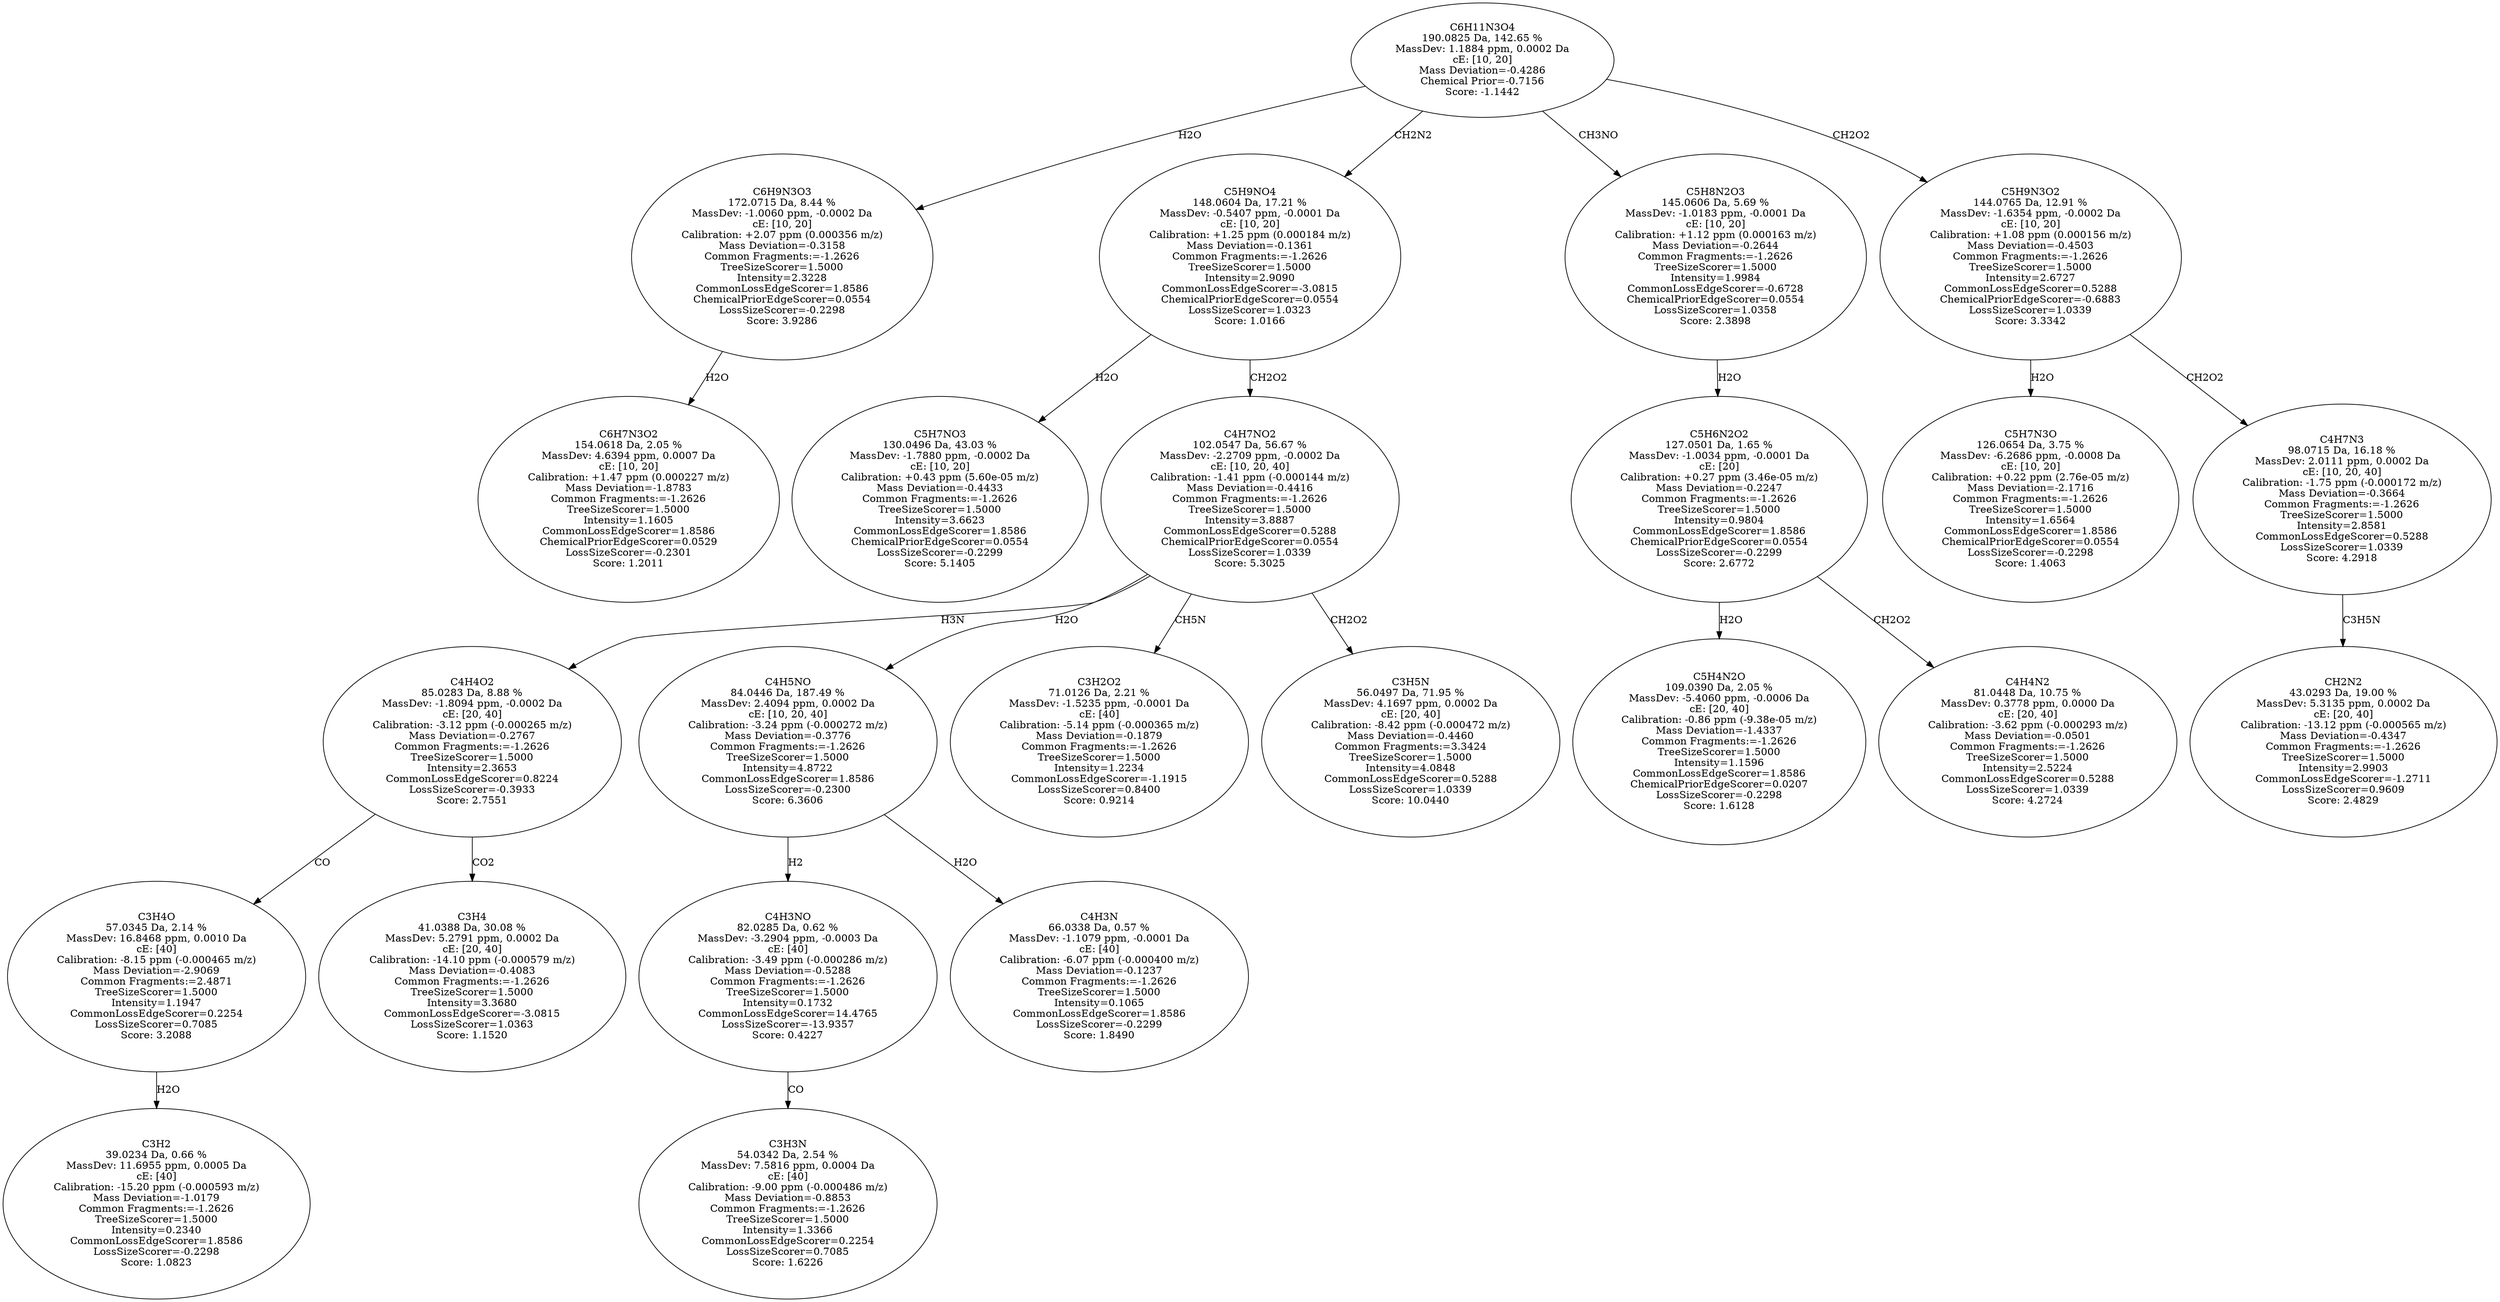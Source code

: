 strict digraph {
v1 [label="C6H7N3O2\n154.0618 Da, 2.05 %\nMassDev: 4.6394 ppm, 0.0007 Da\ncE: [10, 20]\nCalibration: +1.47 ppm (0.000227 m/z)\nMass Deviation=-1.8783\nCommon Fragments:=-1.2626\nTreeSizeScorer=1.5000\nIntensity=1.1605\nCommonLossEdgeScorer=1.8586\nChemicalPriorEdgeScorer=0.0529\nLossSizeScorer=-0.2301\nScore: 1.2011"];
v2 [label="C6H9N3O3\n172.0715 Da, 8.44 %\nMassDev: -1.0060 ppm, -0.0002 Da\ncE: [10, 20]\nCalibration: +2.07 ppm (0.000356 m/z)\nMass Deviation=-0.3158\nCommon Fragments:=-1.2626\nTreeSizeScorer=1.5000\nIntensity=2.3228\nCommonLossEdgeScorer=1.8586\nChemicalPriorEdgeScorer=0.0554\nLossSizeScorer=-0.2298\nScore: 3.9286"];
v3 [label="C5H7NO3\n130.0496 Da, 43.03 %\nMassDev: -1.7880 ppm, -0.0002 Da\ncE: [10, 20]\nCalibration: +0.43 ppm (5.60e-05 m/z)\nMass Deviation=-0.4433\nCommon Fragments:=-1.2626\nTreeSizeScorer=1.5000\nIntensity=3.6623\nCommonLossEdgeScorer=1.8586\nChemicalPriorEdgeScorer=0.0554\nLossSizeScorer=-0.2299\nScore: 5.1405"];
v4 [label="C3H2\n39.0234 Da, 0.66 %\nMassDev: 11.6955 ppm, 0.0005 Da\ncE: [40]\nCalibration: -15.20 ppm (-0.000593 m/z)\nMass Deviation=-1.0179\nCommon Fragments:=-1.2626\nTreeSizeScorer=1.5000\nIntensity=0.2340\nCommonLossEdgeScorer=1.8586\nLossSizeScorer=-0.2298\nScore: 1.0823"];
v5 [label="C3H4O\n57.0345 Da, 2.14 %\nMassDev: 16.8468 ppm, 0.0010 Da\ncE: [40]\nCalibration: -8.15 ppm (-0.000465 m/z)\nMass Deviation=-2.9069\nCommon Fragments:=2.4871\nTreeSizeScorer=1.5000\nIntensity=1.1947\nCommonLossEdgeScorer=0.2254\nLossSizeScorer=0.7085\nScore: 3.2088"];
v6 [label="C3H4\n41.0388 Da, 30.08 %\nMassDev: 5.2791 ppm, 0.0002 Da\ncE: [20, 40]\nCalibration: -14.10 ppm (-0.000579 m/z)\nMass Deviation=-0.4083\nCommon Fragments:=-1.2626\nTreeSizeScorer=1.5000\nIntensity=3.3680\nCommonLossEdgeScorer=-3.0815\nLossSizeScorer=1.0363\nScore: 1.1520"];
v7 [label="C4H4O2\n85.0283 Da, 8.88 %\nMassDev: -1.8094 ppm, -0.0002 Da\ncE: [20, 40]\nCalibration: -3.12 ppm (-0.000265 m/z)\nMass Deviation=-0.2767\nCommon Fragments:=-1.2626\nTreeSizeScorer=1.5000\nIntensity=2.3653\nCommonLossEdgeScorer=0.8224\nLossSizeScorer=-0.3933\nScore: 2.7551"];
v8 [label="C3H3N\n54.0342 Da, 2.54 %\nMassDev: 7.5816 ppm, 0.0004 Da\ncE: [40]\nCalibration: -9.00 ppm (-0.000486 m/z)\nMass Deviation=-0.8853\nCommon Fragments:=-1.2626\nTreeSizeScorer=1.5000\nIntensity=1.3366\nCommonLossEdgeScorer=0.2254\nLossSizeScorer=0.7085\nScore: 1.6226"];
v9 [label="C4H3NO\n82.0285 Da, 0.62 %\nMassDev: -3.2904 ppm, -0.0003 Da\ncE: [40]\nCalibration: -3.49 ppm (-0.000286 m/z)\nMass Deviation=-0.5288\nCommon Fragments:=-1.2626\nTreeSizeScorer=1.5000\nIntensity=0.1732\nCommonLossEdgeScorer=14.4765\nLossSizeScorer=-13.9357\nScore: 0.4227"];
v10 [label="C4H3N\n66.0338 Da, 0.57 %\nMassDev: -1.1079 ppm, -0.0001 Da\ncE: [40]\nCalibration: -6.07 ppm (-0.000400 m/z)\nMass Deviation=-0.1237\nCommon Fragments:=-1.2626\nTreeSizeScorer=1.5000\nIntensity=0.1065\nCommonLossEdgeScorer=1.8586\nLossSizeScorer=-0.2299\nScore: 1.8490"];
v11 [label="C4H5NO\n84.0446 Da, 187.49 %\nMassDev: 2.4094 ppm, 0.0002 Da\ncE: [10, 20, 40]\nCalibration: -3.24 ppm (-0.000272 m/z)\nMass Deviation=-0.3776\nCommon Fragments:=-1.2626\nTreeSizeScorer=1.5000\nIntensity=4.8722\nCommonLossEdgeScorer=1.8586\nLossSizeScorer=-0.2300\nScore: 6.3606"];
v12 [label="C3H2O2\n71.0126 Da, 2.21 %\nMassDev: -1.5235 ppm, -0.0001 Da\ncE: [40]\nCalibration: -5.14 ppm (-0.000365 m/z)\nMass Deviation=-0.1879\nCommon Fragments:=-1.2626\nTreeSizeScorer=1.5000\nIntensity=1.2234\nCommonLossEdgeScorer=-1.1915\nLossSizeScorer=0.8400\nScore: 0.9214"];
v13 [label="C3H5N\n56.0497 Da, 71.95 %\nMassDev: 4.1697 ppm, 0.0002 Da\ncE: [20, 40]\nCalibration: -8.42 ppm (-0.000472 m/z)\nMass Deviation=-0.4460\nCommon Fragments:=3.3424\nTreeSizeScorer=1.5000\nIntensity=4.0848\nCommonLossEdgeScorer=0.5288\nLossSizeScorer=1.0339\nScore: 10.0440"];
v14 [label="C4H7NO2\n102.0547 Da, 56.67 %\nMassDev: -2.2709 ppm, -0.0002 Da\ncE: [10, 20, 40]\nCalibration: -1.41 ppm (-0.000144 m/z)\nMass Deviation=-0.4416\nCommon Fragments:=-1.2626\nTreeSizeScorer=1.5000\nIntensity=3.8887\nCommonLossEdgeScorer=0.5288\nChemicalPriorEdgeScorer=0.0554\nLossSizeScorer=1.0339\nScore: 5.3025"];
v15 [label="C5H9NO4\n148.0604 Da, 17.21 %\nMassDev: -0.5407 ppm, -0.0001 Da\ncE: [10, 20]\nCalibration: +1.25 ppm (0.000184 m/z)\nMass Deviation=-0.1361\nCommon Fragments:=-1.2626\nTreeSizeScorer=1.5000\nIntensity=2.9090\nCommonLossEdgeScorer=-3.0815\nChemicalPriorEdgeScorer=0.0554\nLossSizeScorer=1.0323\nScore: 1.0166"];
v16 [label="C5H4N2O\n109.0390 Da, 2.05 %\nMassDev: -5.4060 ppm, -0.0006 Da\ncE: [20, 40]\nCalibration: -0.86 ppm (-9.38e-05 m/z)\nMass Deviation=-1.4337\nCommon Fragments:=-1.2626\nTreeSizeScorer=1.5000\nIntensity=1.1596\nCommonLossEdgeScorer=1.8586\nChemicalPriorEdgeScorer=0.0207\nLossSizeScorer=-0.2298\nScore: 1.6128"];
v17 [label="C4H4N2\n81.0448 Da, 10.75 %\nMassDev: 0.3778 ppm, 0.0000 Da\ncE: [20, 40]\nCalibration: -3.62 ppm (-0.000293 m/z)\nMass Deviation=-0.0501\nCommon Fragments:=-1.2626\nTreeSizeScorer=1.5000\nIntensity=2.5224\nCommonLossEdgeScorer=0.5288\nLossSizeScorer=1.0339\nScore: 4.2724"];
v18 [label="C5H6N2O2\n127.0501 Da, 1.65 %\nMassDev: -1.0034 ppm, -0.0001 Da\ncE: [20]\nCalibration: +0.27 ppm (3.46e-05 m/z)\nMass Deviation=-0.2247\nCommon Fragments:=-1.2626\nTreeSizeScorer=1.5000\nIntensity=0.9804\nCommonLossEdgeScorer=1.8586\nChemicalPriorEdgeScorer=0.0554\nLossSizeScorer=-0.2299\nScore: 2.6772"];
v19 [label="C5H8N2O3\n145.0606 Da, 5.69 %\nMassDev: -1.0183 ppm, -0.0001 Da\ncE: [10, 20]\nCalibration: +1.12 ppm (0.000163 m/z)\nMass Deviation=-0.2644\nCommon Fragments:=-1.2626\nTreeSizeScorer=1.5000\nIntensity=1.9984\nCommonLossEdgeScorer=-0.6728\nChemicalPriorEdgeScorer=0.0554\nLossSizeScorer=1.0358\nScore: 2.3898"];
v20 [label="C5H7N3O\n126.0654 Da, 3.75 %\nMassDev: -6.2686 ppm, -0.0008 Da\ncE: [10, 20]\nCalibration: +0.22 ppm (2.76e-05 m/z)\nMass Deviation=-2.1716\nCommon Fragments:=-1.2626\nTreeSizeScorer=1.5000\nIntensity=1.6564\nCommonLossEdgeScorer=1.8586\nChemicalPriorEdgeScorer=0.0554\nLossSizeScorer=-0.2298\nScore: 1.4063"];
v21 [label="CH2N2\n43.0293 Da, 19.00 %\nMassDev: 5.3135 ppm, 0.0002 Da\ncE: [20, 40]\nCalibration: -13.12 ppm (-0.000565 m/z)\nMass Deviation=-0.4347\nCommon Fragments:=-1.2626\nTreeSizeScorer=1.5000\nIntensity=2.9903\nCommonLossEdgeScorer=-1.2711\nLossSizeScorer=0.9609\nScore: 2.4829"];
v22 [label="C4H7N3\n98.0715 Da, 16.18 %\nMassDev: 2.0111 ppm, 0.0002 Da\ncE: [10, 20, 40]\nCalibration: -1.75 ppm (-0.000172 m/z)\nMass Deviation=-0.3664\nCommon Fragments:=-1.2626\nTreeSizeScorer=1.5000\nIntensity=2.8581\nCommonLossEdgeScorer=0.5288\nLossSizeScorer=1.0339\nScore: 4.2918"];
v23 [label="C5H9N3O2\n144.0765 Da, 12.91 %\nMassDev: -1.6354 ppm, -0.0002 Da\ncE: [10, 20]\nCalibration: +1.08 ppm (0.000156 m/z)\nMass Deviation=-0.4503\nCommon Fragments:=-1.2626\nTreeSizeScorer=1.5000\nIntensity=2.6727\nCommonLossEdgeScorer=0.5288\nChemicalPriorEdgeScorer=-0.6883\nLossSizeScorer=1.0339\nScore: 3.3342"];
v24 [label="C6H11N3O4\n190.0825 Da, 142.65 %\nMassDev: 1.1884 ppm, 0.0002 Da\ncE: [10, 20]\nMass Deviation=-0.4286\nChemical Prior=-0.7156\nScore: -1.1442"];
v2 -> v1 [label="H2O"];
v24 -> v2 [label="H2O"];
v15 -> v3 [label="H2O"];
v5 -> v4 [label="H2O"];
v7 -> v5 [label="CO"];
v7 -> v6 [label="CO2"];
v14 -> v7 [label="H3N"];
v9 -> v8 [label="CO"];
v11 -> v9 [label="H2"];
v11 -> v10 [label="H2O"];
v14 -> v11 [label="H2O"];
v14 -> v12 [label="CH5N"];
v14 -> v13 [label="CH2O2"];
v15 -> v14 [label="CH2O2"];
v24 -> v15 [label="CH2N2"];
v18 -> v16 [label="H2O"];
v18 -> v17 [label="CH2O2"];
v19 -> v18 [label="H2O"];
v24 -> v19 [label="CH3NO"];
v23 -> v20 [label="H2O"];
v22 -> v21 [label="C3H5N"];
v23 -> v22 [label="CH2O2"];
v24 -> v23 [label="CH2O2"];
}